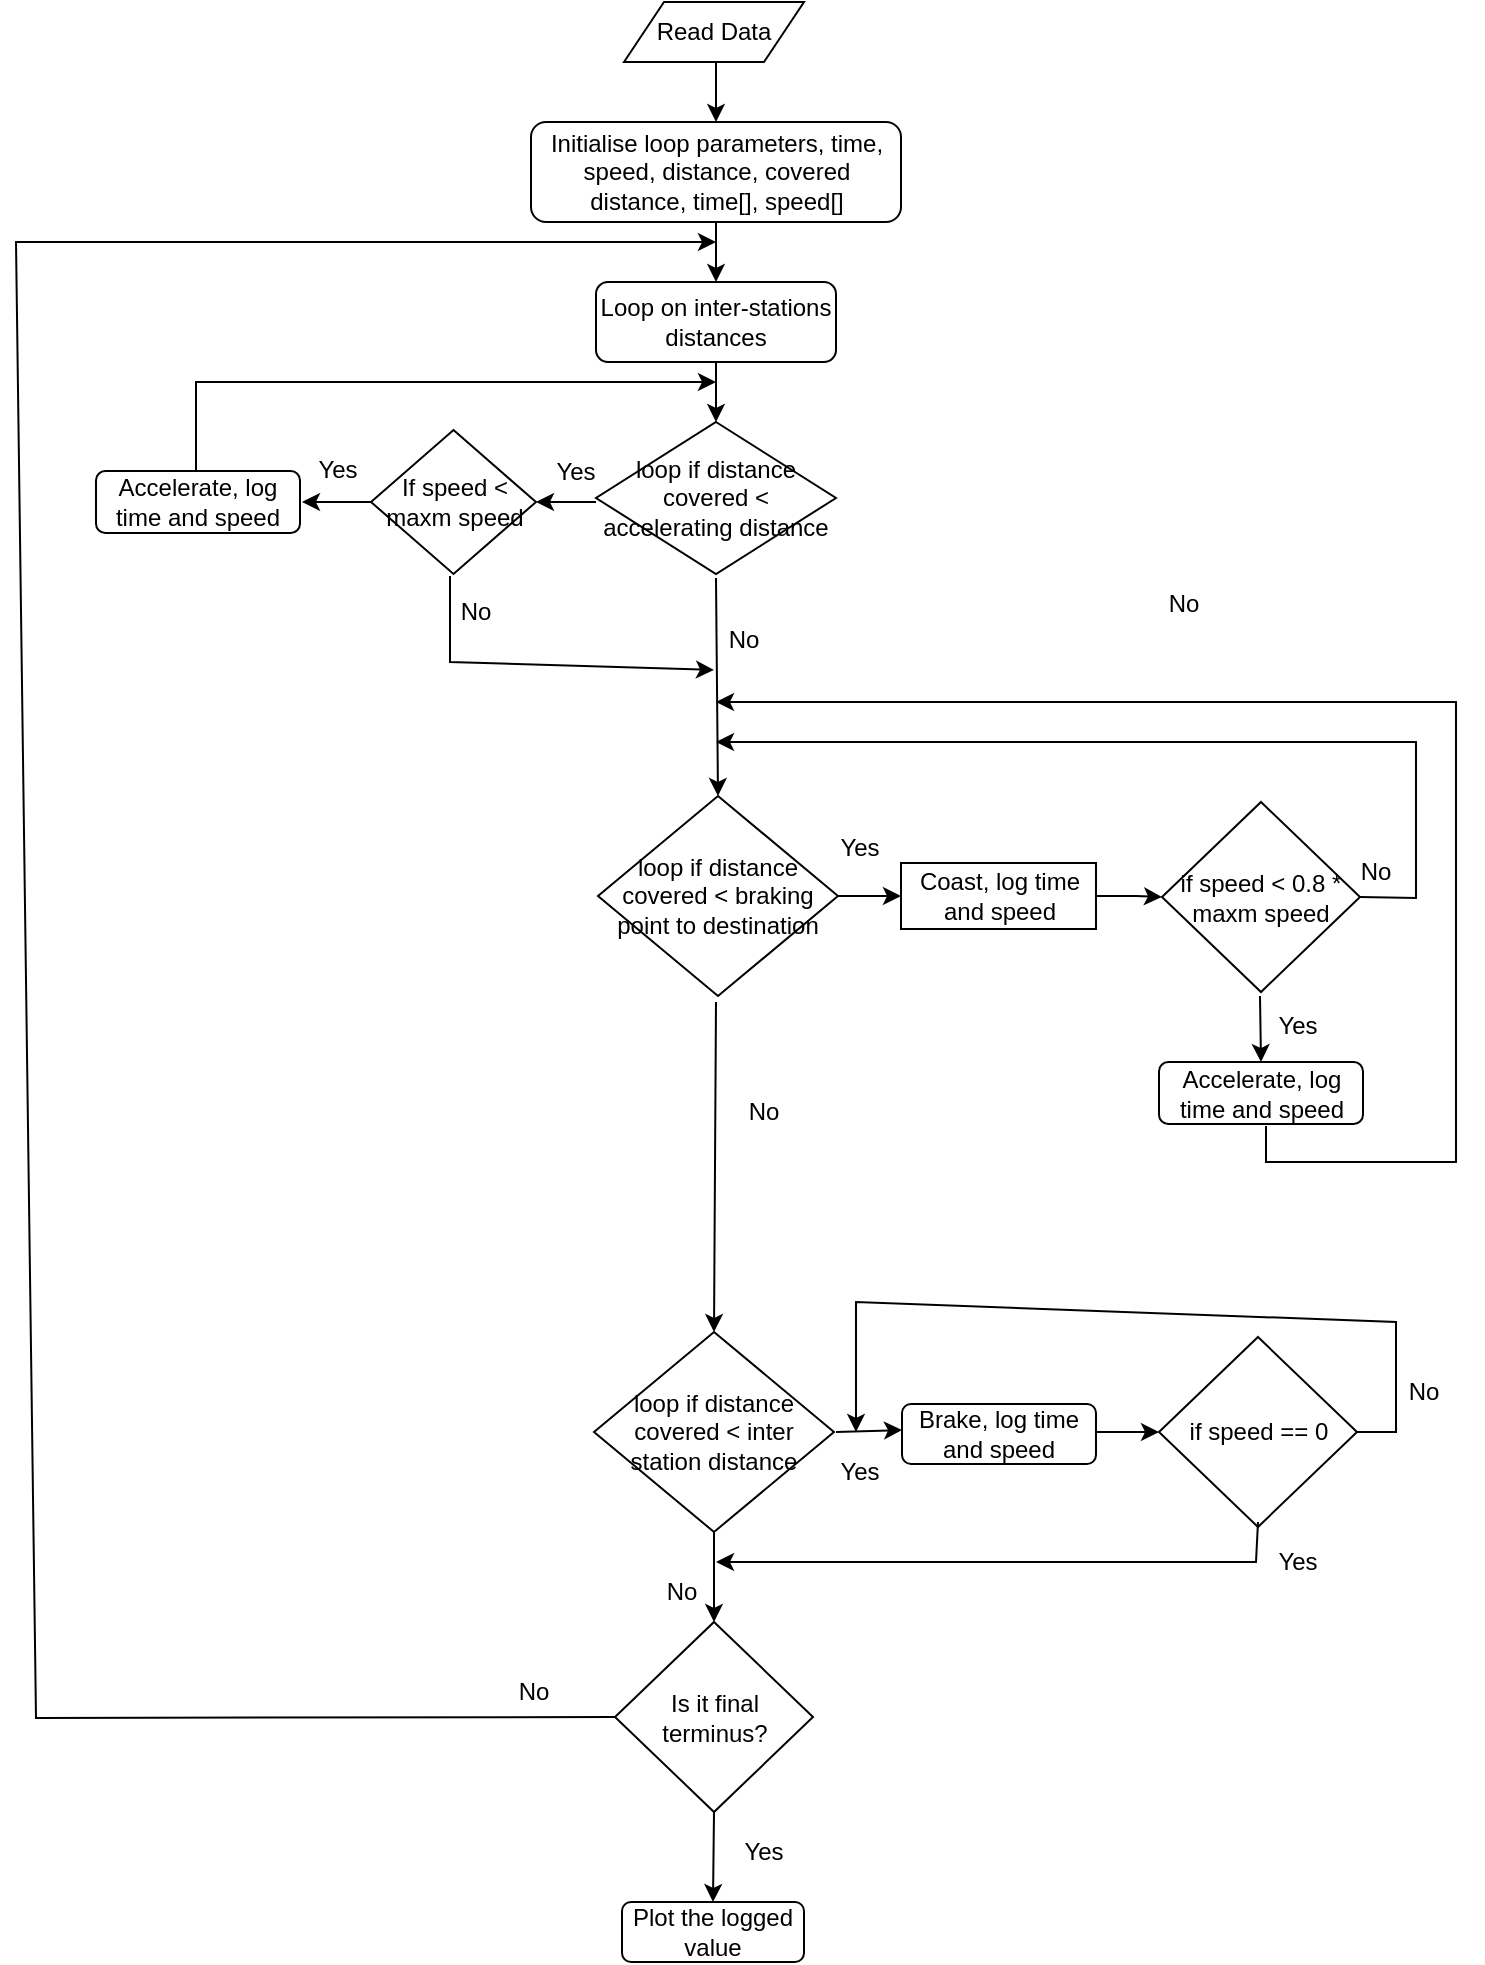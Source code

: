 <mxfile version="24.8.3">
  <diagram name="Page-1" id="9e2izzzQWu0SrGIOHbec">
    <mxGraphModel dx="1050" dy="522" grid="1" gridSize="10" guides="1" tooltips="1" connect="1" arrows="1" fold="1" page="1" pageScale="1" pageWidth="827" pageHeight="1169" math="0" shadow="0">
      <root>
        <mxCell id="0" />
        <mxCell id="1" parent="0" />
        <mxCell id="MyHe9AeNbJFNaO_dBCYq-2" value="" style="endArrow=classic;html=1;rounded=0;exitX=0.5;exitY=1;exitDx=0;exitDy=0;" edge="1" parent="1">
          <mxGeometry width="50" height="50" relative="1" as="geometry">
            <mxPoint x="390" y="130" as="sourcePoint" />
            <mxPoint x="390" y="160" as="targetPoint" />
          </mxGeometry>
        </mxCell>
        <mxCell id="MyHe9AeNbJFNaO_dBCYq-6" style="edgeStyle=orthogonalEdgeStyle;rounded=0;orthogonalLoop=1;jettySize=auto;html=1;" edge="1" parent="1" source="MyHe9AeNbJFNaO_dBCYq-3">
          <mxGeometry relative="1" as="geometry">
            <mxPoint x="390" y="240" as="targetPoint" />
          </mxGeometry>
        </mxCell>
        <mxCell id="MyHe9AeNbJFNaO_dBCYq-3" value="Initialise loop parameters, time, speed, distance, covered distance, time[], speed[]" style="rounded=1;whiteSpace=wrap;html=1;" vertex="1" parent="1">
          <mxGeometry x="297.5" y="160" width="185" height="50" as="geometry" />
        </mxCell>
        <mxCell id="MyHe9AeNbJFNaO_dBCYq-8" style="edgeStyle=orthogonalEdgeStyle;rounded=0;orthogonalLoop=1;jettySize=auto;html=1;exitX=0.5;exitY=1;exitDx=0;exitDy=0;" edge="1" parent="1" source="MyHe9AeNbJFNaO_dBCYq-7">
          <mxGeometry relative="1" as="geometry">
            <mxPoint x="390" y="310" as="targetPoint" />
          </mxGeometry>
        </mxCell>
        <mxCell id="MyHe9AeNbJFNaO_dBCYq-7" value="Loop on inter-stations distances" style="rounded=1;whiteSpace=wrap;html=1;" vertex="1" parent="1">
          <mxGeometry x="330" y="240" width="120" height="40" as="geometry" />
        </mxCell>
        <mxCell id="MyHe9AeNbJFNaO_dBCYq-9" value="loop if&amp;nbsp;&lt;span style=&quot;background-color: initial;&quot;&gt;distance covered &amp;lt; accelerating distance&lt;/span&gt;" style="rhombus;whiteSpace=wrap;html=1;" vertex="1" parent="1">
          <mxGeometry x="330" y="310" width="120" height="76" as="geometry" />
        </mxCell>
        <mxCell id="MyHe9AeNbJFNaO_dBCYq-13" value="No" style="text;html=1;align=center;verticalAlign=middle;whiteSpace=wrap;rounded=0;" vertex="1" parent="1">
          <mxGeometry x="374" y="404" width="60" height="30" as="geometry" />
        </mxCell>
        <mxCell id="MyHe9AeNbJFNaO_dBCYq-15" value="Read Data" style="shape=parallelogram;perimeter=parallelogramPerimeter;whiteSpace=wrap;html=1;fixedSize=1;" vertex="1" parent="1">
          <mxGeometry x="344" y="100" width="90" height="30" as="geometry" />
        </mxCell>
        <mxCell id="MyHe9AeNbJFNaO_dBCYq-19" value="Yes" style="text;html=1;align=center;verticalAlign=middle;whiteSpace=wrap;rounded=0;" vertex="1" parent="1">
          <mxGeometry x="290" y="320" width="60" height="30" as="geometry" />
        </mxCell>
        <mxCell id="MyHe9AeNbJFNaO_dBCYq-20" value="If speed &amp;lt; maxm speed" style="rhombus;whiteSpace=wrap;html=1;" vertex="1" parent="1">
          <mxGeometry x="217.5" y="314" width="82.5" height="72" as="geometry" />
        </mxCell>
        <mxCell id="MyHe9AeNbJFNaO_dBCYq-25" value="Accelerate, log time and speed" style="rounded=1;whiteSpace=wrap;html=1;" vertex="1" parent="1">
          <mxGeometry x="80" y="334.5" width="102" height="31" as="geometry" />
        </mxCell>
        <mxCell id="MyHe9AeNbJFNaO_dBCYq-30" value="No" style="text;html=1;align=center;verticalAlign=middle;whiteSpace=wrap;rounded=0;" vertex="1" parent="1">
          <mxGeometry x="594" y="386" width="60" height="30" as="geometry" />
        </mxCell>
        <mxCell id="MyHe9AeNbJFNaO_dBCYq-34" value="" style="edgeStyle=orthogonalEdgeStyle;rounded=0;orthogonalLoop=1;jettySize=auto;html=1;" edge="1" parent="1" source="MyHe9AeNbJFNaO_dBCYq-32" target="MyHe9AeNbJFNaO_dBCYq-33">
          <mxGeometry relative="1" as="geometry" />
        </mxCell>
        <mxCell id="MyHe9AeNbJFNaO_dBCYq-32" value="loop if&amp;nbsp;&lt;span style=&quot;background-color: initial;&quot;&gt;distance covered &amp;lt; braking point to destination&lt;/span&gt;" style="rhombus;whiteSpace=wrap;html=1;" vertex="1" parent="1">
          <mxGeometry x="331" y="497" width="120" height="100" as="geometry" />
        </mxCell>
        <mxCell id="MyHe9AeNbJFNaO_dBCYq-37" value="" style="edgeStyle=orthogonalEdgeStyle;rounded=0;orthogonalLoop=1;jettySize=auto;html=1;" edge="1" parent="1" source="MyHe9AeNbJFNaO_dBCYq-33" target="MyHe9AeNbJFNaO_dBCYq-36">
          <mxGeometry relative="1" as="geometry" />
        </mxCell>
        <mxCell id="MyHe9AeNbJFNaO_dBCYq-33" value="Coast, log time and speed" style="whiteSpace=wrap;html=1;" vertex="1" parent="1">
          <mxGeometry x="482.5" y="530.5" width="97.5" height="33" as="geometry" />
        </mxCell>
        <mxCell id="MyHe9AeNbJFNaO_dBCYq-35" value="Yes" style="text;html=1;align=center;verticalAlign=middle;whiteSpace=wrap;rounded=0;" vertex="1" parent="1">
          <mxGeometry x="432" y="508" width="60" height="30" as="geometry" />
        </mxCell>
        <mxCell id="MyHe9AeNbJFNaO_dBCYq-36" value="if speed &amp;lt; 0.8 * maxm speed" style="rhombus;whiteSpace=wrap;html=1;" vertex="1" parent="1">
          <mxGeometry x="613" y="500" width="99" height="95" as="geometry" />
        </mxCell>
        <mxCell id="MyHe9AeNbJFNaO_dBCYq-38" value="No" style="text;html=1;align=center;verticalAlign=middle;whiteSpace=wrap;rounded=0;" vertex="1" parent="1">
          <mxGeometry x="240" y="390" width="60" height="30" as="geometry" />
        </mxCell>
        <mxCell id="MyHe9AeNbJFNaO_dBCYq-40" value="" style="endArrow=classic;html=1;rounded=0;exitX=1;exitY=0.5;exitDx=0;exitDy=0;" edge="1" parent="1" source="MyHe9AeNbJFNaO_dBCYq-36">
          <mxGeometry width="50" height="50" relative="1" as="geometry">
            <mxPoint x="720" y="550" as="sourcePoint" />
            <mxPoint x="390" y="470" as="targetPoint" />
            <Array as="points">
              <mxPoint x="740" y="548" />
              <mxPoint x="740" y="470" />
              <mxPoint x="630" y="470" />
              <mxPoint x="530" y="470" />
            </Array>
          </mxGeometry>
        </mxCell>
        <mxCell id="MyHe9AeNbJFNaO_dBCYq-41" value="" style="endArrow=classic;html=1;rounded=0;entryX=0.5;entryY=0;entryDx=0;entryDy=0;" edge="1" parent="1" target="MyHe9AeNbJFNaO_dBCYq-32">
          <mxGeometry width="50" height="50" relative="1" as="geometry">
            <mxPoint x="390" y="388" as="sourcePoint" />
            <mxPoint x="440" y="338" as="targetPoint" />
          </mxGeometry>
        </mxCell>
        <mxCell id="MyHe9AeNbJFNaO_dBCYq-42" value="No" style="text;html=1;align=center;verticalAlign=middle;whiteSpace=wrap;rounded=0;" vertex="1" parent="1">
          <mxGeometry x="690" y="520" width="60" height="30" as="geometry" />
        </mxCell>
        <mxCell id="MyHe9AeNbJFNaO_dBCYq-43" value="Accelerate, log time and speed" style="rounded=1;whiteSpace=wrap;html=1;" vertex="1" parent="1">
          <mxGeometry x="611.5" y="630" width="102" height="31" as="geometry" />
        </mxCell>
        <mxCell id="MyHe9AeNbJFNaO_dBCYq-44" value="" style="endArrow=classic;html=1;rounded=0;entryX=0.5;entryY=0;entryDx=0;entryDy=0;" edge="1" parent="1" target="MyHe9AeNbJFNaO_dBCYq-43">
          <mxGeometry width="50" height="50" relative="1" as="geometry">
            <mxPoint x="662" y="597" as="sourcePoint" />
            <mxPoint x="660" y="620" as="targetPoint" />
          </mxGeometry>
        </mxCell>
        <mxCell id="MyHe9AeNbJFNaO_dBCYq-49" value="" style="endArrow=classic;html=1;rounded=0;entryX=1;entryY=0.5;entryDx=0;entryDy=0;" edge="1" parent="1" target="MyHe9AeNbJFNaO_dBCYq-20">
          <mxGeometry width="50" height="50" relative="1" as="geometry">
            <mxPoint x="330" y="350" as="sourcePoint" />
            <mxPoint x="380" y="300" as="targetPoint" />
          </mxGeometry>
        </mxCell>
        <mxCell id="MyHe9AeNbJFNaO_dBCYq-52" value="" style="endArrow=classic;html=1;rounded=0;" edge="1" parent="1">
          <mxGeometry width="50" height="50" relative="1" as="geometry">
            <mxPoint x="130" y="335" as="sourcePoint" />
            <mxPoint x="390" y="290" as="targetPoint" />
            <Array as="points">
              <mxPoint x="130" y="290" />
            </Array>
          </mxGeometry>
        </mxCell>
        <mxCell id="MyHe9AeNbJFNaO_dBCYq-53" value="Yes" style="text;html=1;align=center;verticalAlign=middle;whiteSpace=wrap;rounded=0;" vertex="1" parent="1">
          <mxGeometry x="171" y="319" width="60" height="30" as="geometry" />
        </mxCell>
        <mxCell id="MyHe9AeNbJFNaO_dBCYq-54" value="" style="endArrow=classic;html=1;rounded=0;entryX=1;entryY=0.5;entryDx=0;entryDy=0;exitX=0;exitY=0.5;exitDx=0;exitDy=0;" edge="1" parent="1" source="MyHe9AeNbJFNaO_dBCYq-20">
          <mxGeometry width="50" height="50" relative="1" as="geometry">
            <mxPoint x="213" y="350" as="sourcePoint" />
            <mxPoint x="183" y="350" as="targetPoint" />
          </mxGeometry>
        </mxCell>
        <mxCell id="MyHe9AeNbJFNaO_dBCYq-57" value="" style="endArrow=classic;html=1;rounded=0;entryX=0.25;entryY=1;entryDx=0;entryDy=0;" edge="1" parent="1" target="MyHe9AeNbJFNaO_dBCYq-13">
          <mxGeometry width="50" height="50" relative="1" as="geometry">
            <mxPoint x="257" y="387" as="sourcePoint" />
            <mxPoint x="307" y="337" as="targetPoint" />
            <Array as="points">
              <mxPoint x="257" y="430" />
            </Array>
          </mxGeometry>
        </mxCell>
        <mxCell id="MyHe9AeNbJFNaO_dBCYq-58" value="" style="endArrow=classic;html=1;rounded=0;" edge="1" parent="1">
          <mxGeometry width="50" height="50" relative="1" as="geometry">
            <mxPoint x="665" y="662" as="sourcePoint" />
            <mxPoint x="390" y="450" as="targetPoint" />
            <Array as="points">
              <mxPoint x="665" y="680" />
              <mxPoint x="760" y="680" />
              <mxPoint x="760" y="560" />
              <mxPoint x="760" y="450" />
            </Array>
          </mxGeometry>
        </mxCell>
        <mxCell id="MyHe9AeNbJFNaO_dBCYq-59" value="loop if&amp;nbsp;&lt;span style=&quot;background-color: initial;&quot;&gt;distance covered &amp;lt; inter station distance&lt;/span&gt;" style="rhombus;whiteSpace=wrap;html=1;" vertex="1" parent="1">
          <mxGeometry x="329" y="765" width="120" height="100" as="geometry" />
        </mxCell>
        <mxCell id="MyHe9AeNbJFNaO_dBCYq-60" value="" style="endArrow=classic;html=1;rounded=0;entryX=0.5;entryY=0;entryDx=0;entryDy=0;" edge="1" parent="1" target="MyHe9AeNbJFNaO_dBCYq-59">
          <mxGeometry width="50" height="50" relative="1" as="geometry">
            <mxPoint x="390" y="600" as="sourcePoint" />
            <mxPoint x="440" y="550" as="targetPoint" />
          </mxGeometry>
        </mxCell>
        <mxCell id="MyHe9AeNbJFNaO_dBCYq-61" value="Brake, log time and speed" style="rounded=1;whiteSpace=wrap;html=1;" vertex="1" parent="1">
          <mxGeometry x="483" y="801" width="97" height="30" as="geometry" />
        </mxCell>
        <mxCell id="MyHe9AeNbJFNaO_dBCYq-62" value="" style="endArrow=classic;html=1;rounded=0;entryX=0;entryY=0.5;entryDx=0;entryDy=0;" edge="1" parent="1">
          <mxGeometry width="50" height="50" relative="1" as="geometry">
            <mxPoint x="450" y="815" as="sourcePoint" />
            <mxPoint x="483" y="814" as="targetPoint" />
          </mxGeometry>
        </mxCell>
        <mxCell id="MyHe9AeNbJFNaO_dBCYq-63" value="if speed == 0" style="rhombus;whiteSpace=wrap;html=1;" vertex="1" parent="1">
          <mxGeometry x="611.5" y="767.5" width="99" height="95" as="geometry" />
        </mxCell>
        <mxCell id="MyHe9AeNbJFNaO_dBCYq-64" value="" style="endArrow=classic;html=1;rounded=0;" edge="1" parent="1" target="MyHe9AeNbJFNaO_dBCYq-63">
          <mxGeometry width="50" height="50" relative="1" as="geometry">
            <mxPoint x="580" y="815" as="sourcePoint" />
            <mxPoint x="611.5" y="820" as="targetPoint" />
          </mxGeometry>
        </mxCell>
        <mxCell id="MyHe9AeNbJFNaO_dBCYq-65" value="" style="endArrow=classic;html=1;rounded=0;exitX=1;exitY=0.5;exitDx=0;exitDy=0;" edge="1" parent="1" source="MyHe9AeNbJFNaO_dBCYq-63">
          <mxGeometry width="50" height="50" relative="1" as="geometry">
            <mxPoint x="660" y="880" as="sourcePoint" />
            <mxPoint x="460" y="815" as="targetPoint" />
            <Array as="points">
              <mxPoint x="730" y="815" />
              <mxPoint x="730" y="760" />
              <mxPoint x="460" y="750" />
            </Array>
          </mxGeometry>
        </mxCell>
        <mxCell id="MyHe9AeNbJFNaO_dBCYq-67" value="No" style="text;html=1;align=center;verticalAlign=middle;whiteSpace=wrap;rounded=0;" vertex="1" parent="1">
          <mxGeometry x="713.5" y="780" width="60" height="30" as="geometry" />
        </mxCell>
        <mxCell id="MyHe9AeNbJFNaO_dBCYq-68" value="Plot the logged value" style="rounded=1;whiteSpace=wrap;html=1;" vertex="1" parent="1">
          <mxGeometry x="343" y="1050" width="91" height="30" as="geometry" />
        </mxCell>
        <mxCell id="MyHe9AeNbJFNaO_dBCYq-70" value="Is it final terminus?" style="rhombus;whiteSpace=wrap;html=1;" vertex="1" parent="1">
          <mxGeometry x="339.5" y="910" width="99" height="95" as="geometry" />
        </mxCell>
        <mxCell id="MyHe9AeNbJFNaO_dBCYq-71" value="Yes" style="text;html=1;align=center;verticalAlign=middle;whiteSpace=wrap;rounded=0;" vertex="1" parent="1">
          <mxGeometry x="650.5" y="597" width="60" height="30" as="geometry" />
        </mxCell>
        <mxCell id="MyHe9AeNbJFNaO_dBCYq-72" value="" style="endArrow=classic;html=1;rounded=0;exitX=0.5;exitY=1;exitDx=0;exitDy=0;" edge="1" parent="1" source="MyHe9AeNbJFNaO_dBCYq-59" target="MyHe9AeNbJFNaO_dBCYq-70">
          <mxGeometry width="50" height="50" relative="1" as="geometry">
            <mxPoint x="390" y="870" as="sourcePoint" />
            <mxPoint x="440" y="820" as="targetPoint" />
          </mxGeometry>
        </mxCell>
        <mxCell id="MyHe9AeNbJFNaO_dBCYq-73" value="Yes" style="text;html=1;align=center;verticalAlign=middle;whiteSpace=wrap;rounded=0;" vertex="1" parent="1">
          <mxGeometry x="432" y="820" width="60" height="30" as="geometry" />
        </mxCell>
        <mxCell id="MyHe9AeNbJFNaO_dBCYq-74" value="No" style="text;html=1;align=center;verticalAlign=middle;whiteSpace=wrap;rounded=0;" vertex="1" parent="1">
          <mxGeometry x="384" y="640" width="60" height="30" as="geometry" />
        </mxCell>
        <mxCell id="MyHe9AeNbJFNaO_dBCYq-75" value="No" style="text;html=1;align=center;verticalAlign=middle;whiteSpace=wrap;rounded=0;" vertex="1" parent="1">
          <mxGeometry x="343" y="880" width="60" height="30" as="geometry" />
        </mxCell>
        <mxCell id="MyHe9AeNbJFNaO_dBCYq-76" value="" style="endArrow=classic;html=1;rounded=0;exitX=0;exitY=0.5;exitDx=0;exitDy=0;" edge="1" parent="1" source="MyHe9AeNbJFNaO_dBCYq-70">
          <mxGeometry width="50" height="50" relative="1" as="geometry">
            <mxPoint x="339.5" y="960" as="sourcePoint" />
            <mxPoint x="390" y="220" as="targetPoint" />
            <Array as="points">
              <mxPoint x="50" y="958" />
              <mxPoint x="40" y="220" />
            </Array>
          </mxGeometry>
        </mxCell>
        <mxCell id="MyHe9AeNbJFNaO_dBCYq-77" value="" style="endArrow=classic;html=1;rounded=0;entryX=0.5;entryY=0;entryDx=0;entryDy=0;exitX=0.5;exitY=1;exitDx=0;exitDy=0;" edge="1" parent="1" source="MyHe9AeNbJFNaO_dBCYq-70" target="MyHe9AeNbJFNaO_dBCYq-68">
          <mxGeometry width="50" height="50" relative="1" as="geometry">
            <mxPoint x="390" y="1010" as="sourcePoint" />
            <mxPoint x="440" y="960" as="targetPoint" />
          </mxGeometry>
        </mxCell>
        <mxCell id="MyHe9AeNbJFNaO_dBCYq-78" value="No" style="text;html=1;align=center;verticalAlign=middle;whiteSpace=wrap;rounded=0;" vertex="1" parent="1">
          <mxGeometry x="269" y="930" width="60" height="30" as="geometry" />
        </mxCell>
        <mxCell id="MyHe9AeNbJFNaO_dBCYq-79" value="Yes" style="text;html=1;align=center;verticalAlign=middle;whiteSpace=wrap;rounded=0;" vertex="1" parent="1">
          <mxGeometry x="384" y="1010" width="60" height="30" as="geometry" />
        </mxCell>
        <mxCell id="MyHe9AeNbJFNaO_dBCYq-82" value="" style="endArrow=classic;html=1;rounded=0;" edge="1" parent="1">
          <mxGeometry width="50" height="50" relative="1" as="geometry">
            <mxPoint x="661" y="860" as="sourcePoint" />
            <mxPoint x="390" y="880" as="targetPoint" />
            <Array as="points">
              <mxPoint x="660" y="880" />
            </Array>
          </mxGeometry>
        </mxCell>
        <mxCell id="MyHe9AeNbJFNaO_dBCYq-83" value="Yes" style="text;html=1;align=center;verticalAlign=middle;whiteSpace=wrap;rounded=0;" vertex="1" parent="1">
          <mxGeometry x="650.5" y="865" width="60" height="30" as="geometry" />
        </mxCell>
      </root>
    </mxGraphModel>
  </diagram>
</mxfile>
